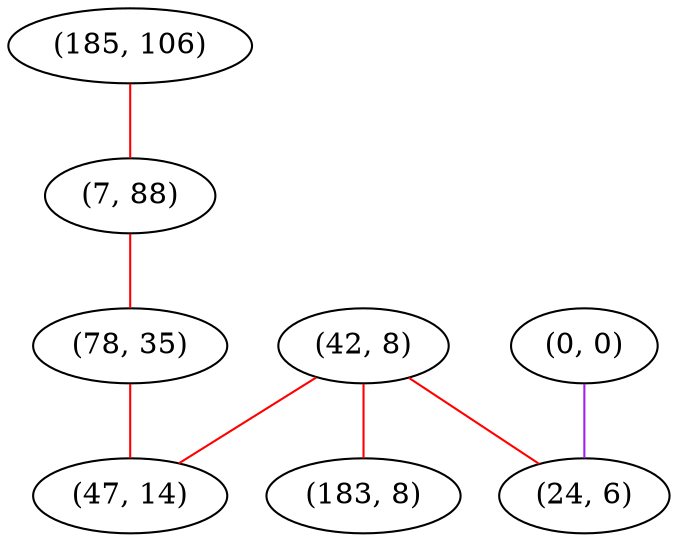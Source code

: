 graph "" {
"(185, 106)";
"(42, 8)";
"(0, 0)";
"(24, 6)";
"(7, 88)";
"(78, 35)";
"(47, 14)";
"(183, 8)";
"(185, 106)" -- "(7, 88)"  [color=red, key=0, weight=1];
"(42, 8)" -- "(24, 6)"  [color=red, key=0, weight=1];
"(42, 8)" -- "(47, 14)"  [color=red, key=0, weight=1];
"(42, 8)" -- "(183, 8)"  [color=red, key=0, weight=1];
"(0, 0)" -- "(24, 6)"  [color=purple, key=0, weight=4];
"(7, 88)" -- "(78, 35)"  [color=red, key=0, weight=1];
"(78, 35)" -- "(47, 14)"  [color=red, key=0, weight=1];
}
